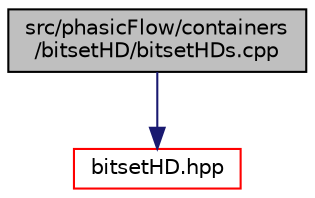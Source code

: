 digraph "src/phasicFlow/containers/bitsetHD/bitsetHDs.cpp"
{
 // LATEX_PDF_SIZE
  edge [fontname="Helvetica",fontsize="10",labelfontname="Helvetica",labelfontsize="10"];
  node [fontname="Helvetica",fontsize="10",shape=record];
  Node1 [label="src/phasicFlow/containers\l/bitsetHD/bitsetHDs.cpp",height=0.2,width=0.4,color="black", fillcolor="grey75", style="filled", fontcolor="black",tooltip=" "];
  Node1 -> Node2 [color="midnightblue",fontsize="10",style="solid",fontname="Helvetica"];
  Node2 [label="bitsetHD.hpp",height=0.2,width=0.4,color="red", fillcolor="white", style="filled",URL="$bitsetHD_8hpp.html",tooltip=" "];
}
